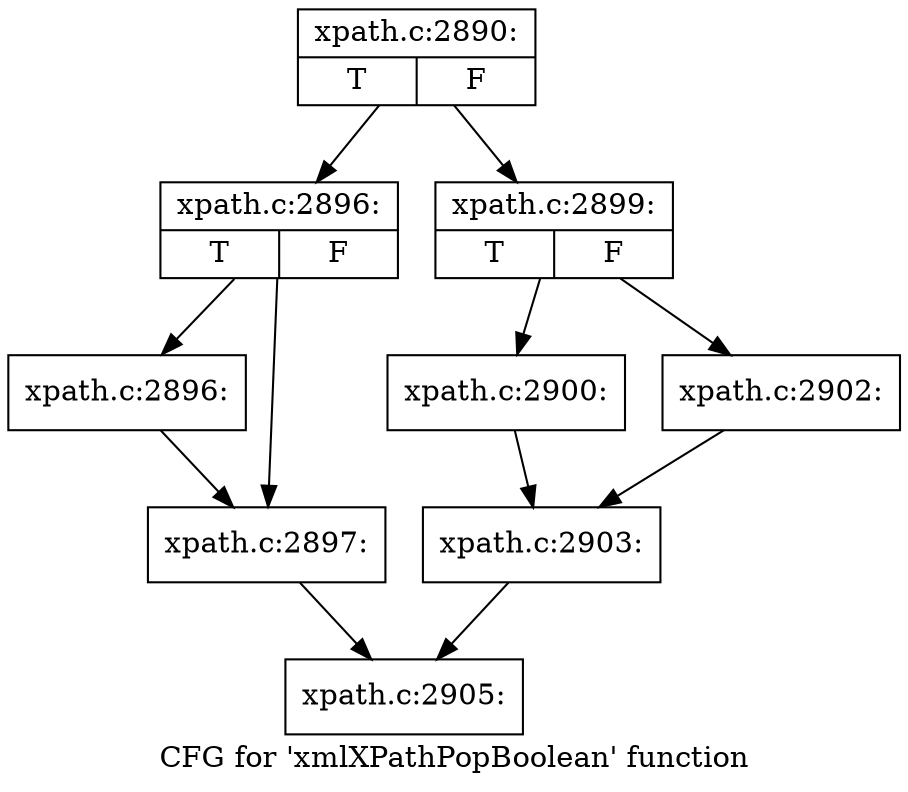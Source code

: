 digraph "CFG for 'xmlXPathPopBoolean' function" {
	label="CFG for 'xmlXPathPopBoolean' function";

	Node0x4754520 [shape=record,label="{xpath.c:2890:|{<s0>T|<s1>F}}"];
	Node0x4754520 -> Node0x475a970;
	Node0x4754520 -> Node0x475a9c0;
	Node0x475a970 [shape=record,label="{xpath.c:2896:|{<s0>T|<s1>F}}"];
	Node0x475a970 -> Node0x475af10;
	Node0x475a970 -> Node0x475af60;
	Node0x475af10 [shape=record,label="{xpath.c:2896:}"];
	Node0x475af10 -> Node0x475af60;
	Node0x475af60 [shape=record,label="{xpath.c:2897:}"];
	Node0x475af60 -> Node0x4759d30;
	Node0x475a9c0 [shape=record,label="{xpath.c:2899:|{<s0>T|<s1>F}}"];
	Node0x475a9c0 -> Node0x475b5d0;
	Node0x475a9c0 -> Node0x475b670;
	Node0x475b5d0 [shape=record,label="{xpath.c:2900:}"];
	Node0x475b5d0 -> Node0x475b620;
	Node0x475b670 [shape=record,label="{xpath.c:2902:}"];
	Node0x475b670 -> Node0x475b620;
	Node0x475b620 [shape=record,label="{xpath.c:2903:}"];
	Node0x475b620 -> Node0x4759d30;
	Node0x4759d30 [shape=record,label="{xpath.c:2905:}"];
}
